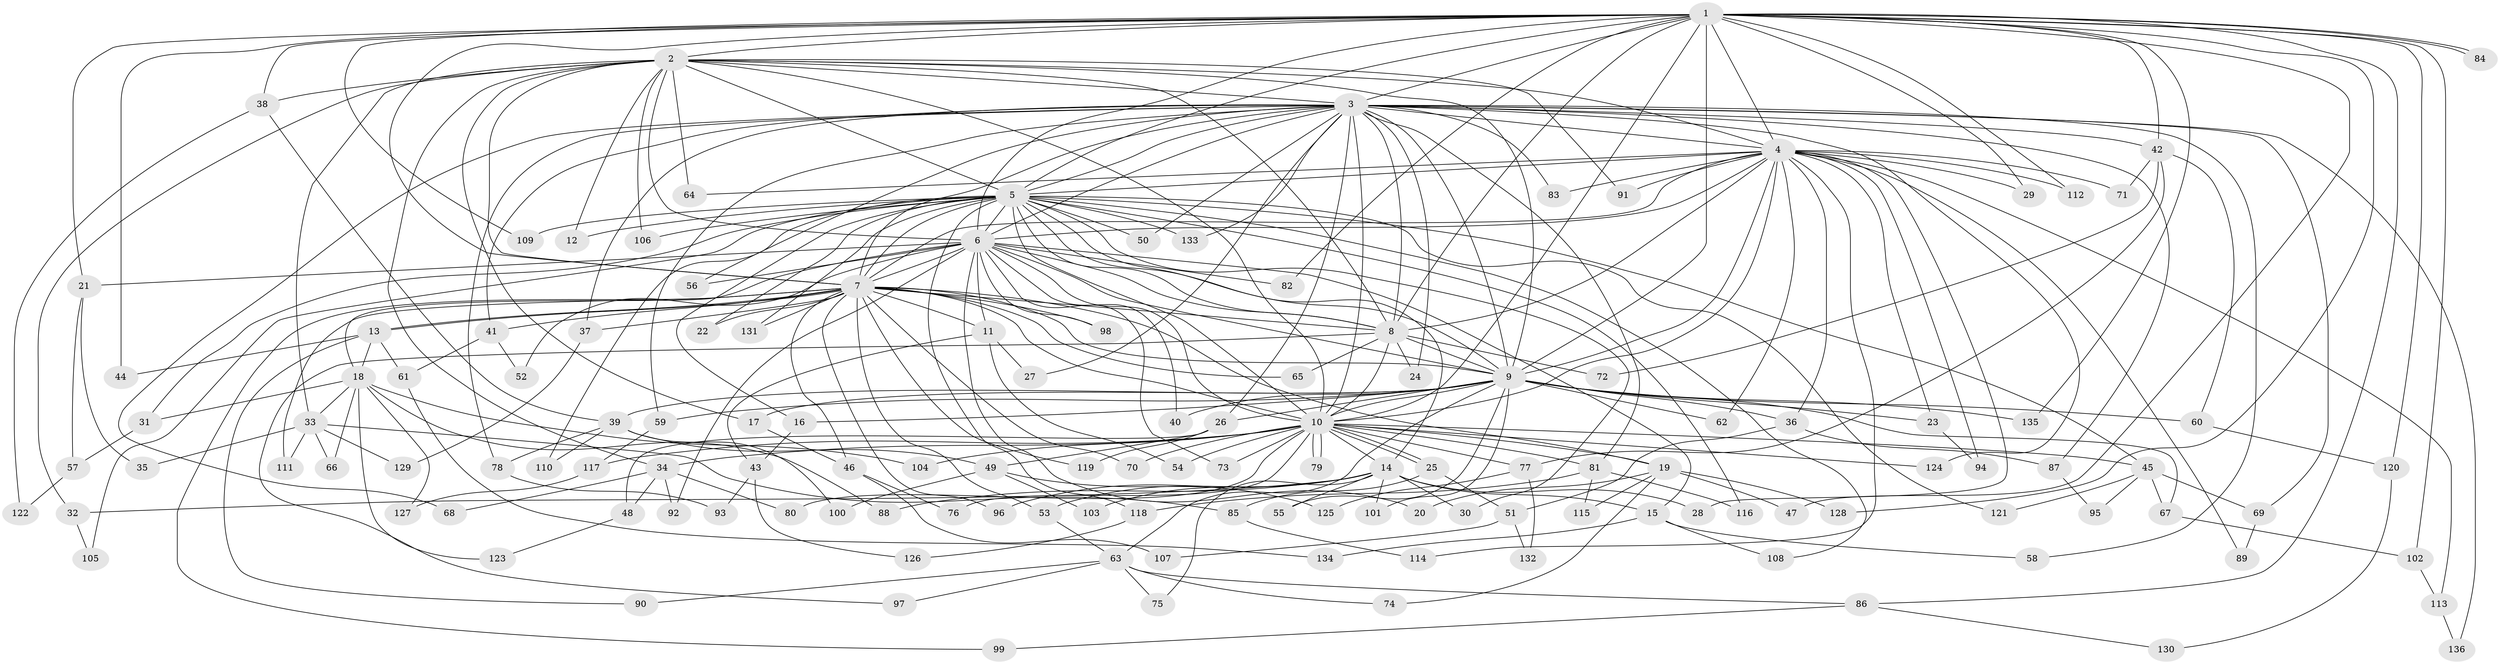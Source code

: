 // Generated by graph-tools (version 1.1) at 2025/25/03/09/25 03:25:43]
// undirected, 136 vertices, 297 edges
graph export_dot {
graph [start="1"]
  node [color=gray90,style=filled];
  1;
  2;
  3;
  4;
  5;
  6;
  7;
  8;
  9;
  10;
  11;
  12;
  13;
  14;
  15;
  16;
  17;
  18;
  19;
  20;
  21;
  22;
  23;
  24;
  25;
  26;
  27;
  28;
  29;
  30;
  31;
  32;
  33;
  34;
  35;
  36;
  37;
  38;
  39;
  40;
  41;
  42;
  43;
  44;
  45;
  46;
  47;
  48;
  49;
  50;
  51;
  52;
  53;
  54;
  55;
  56;
  57;
  58;
  59;
  60;
  61;
  62;
  63;
  64;
  65;
  66;
  67;
  68;
  69;
  70;
  71;
  72;
  73;
  74;
  75;
  76;
  77;
  78;
  79;
  80;
  81;
  82;
  83;
  84;
  85;
  86;
  87;
  88;
  89;
  90;
  91;
  92;
  93;
  94;
  95;
  96;
  97;
  98;
  99;
  100;
  101;
  102;
  103;
  104;
  105;
  106;
  107;
  108;
  109;
  110;
  111;
  112;
  113;
  114;
  115;
  116;
  117;
  118;
  119;
  120;
  121;
  122;
  123;
  124;
  125;
  126;
  127;
  128;
  129;
  130;
  131;
  132;
  133;
  134;
  135;
  136;
  1 -- 2;
  1 -- 3;
  1 -- 4;
  1 -- 5;
  1 -- 6;
  1 -- 7;
  1 -- 8;
  1 -- 9;
  1 -- 10;
  1 -- 21;
  1 -- 29;
  1 -- 38;
  1 -- 42;
  1 -- 44;
  1 -- 47;
  1 -- 82;
  1 -- 84;
  1 -- 84;
  1 -- 86;
  1 -- 102;
  1 -- 109;
  1 -- 112;
  1 -- 120;
  1 -- 128;
  1 -- 135;
  2 -- 3;
  2 -- 4;
  2 -- 5;
  2 -- 6;
  2 -- 7;
  2 -- 8;
  2 -- 9;
  2 -- 10;
  2 -- 12;
  2 -- 17;
  2 -- 32;
  2 -- 33;
  2 -- 34;
  2 -- 38;
  2 -- 64;
  2 -- 91;
  2 -- 106;
  3 -- 4;
  3 -- 5;
  3 -- 6;
  3 -- 7;
  3 -- 8;
  3 -- 9;
  3 -- 10;
  3 -- 24;
  3 -- 26;
  3 -- 27;
  3 -- 37;
  3 -- 41;
  3 -- 42;
  3 -- 50;
  3 -- 56;
  3 -- 58;
  3 -- 59;
  3 -- 68;
  3 -- 69;
  3 -- 78;
  3 -- 81;
  3 -- 83;
  3 -- 87;
  3 -- 124;
  3 -- 133;
  3 -- 136;
  4 -- 5;
  4 -- 6;
  4 -- 7;
  4 -- 8;
  4 -- 9;
  4 -- 10;
  4 -- 23;
  4 -- 28;
  4 -- 29;
  4 -- 36;
  4 -- 62;
  4 -- 64;
  4 -- 71;
  4 -- 83;
  4 -- 89;
  4 -- 91;
  4 -- 94;
  4 -- 112;
  4 -- 113;
  4 -- 114;
  5 -- 6;
  5 -- 7;
  5 -- 8;
  5 -- 9;
  5 -- 10;
  5 -- 12;
  5 -- 14;
  5 -- 16;
  5 -- 22;
  5 -- 30;
  5 -- 31;
  5 -- 45;
  5 -- 50;
  5 -- 105;
  5 -- 106;
  5 -- 108;
  5 -- 109;
  5 -- 110;
  5 -- 116;
  5 -- 118;
  5 -- 121;
  5 -- 131;
  5 -- 133;
  6 -- 7;
  6 -- 8;
  6 -- 9;
  6 -- 10;
  6 -- 11;
  6 -- 15;
  6 -- 18;
  6 -- 20;
  6 -- 21;
  6 -- 40;
  6 -- 52;
  6 -- 56;
  6 -- 73;
  6 -- 82;
  6 -- 92;
  6 -- 98;
  7 -- 8;
  7 -- 9;
  7 -- 10;
  7 -- 11;
  7 -- 13;
  7 -- 13;
  7 -- 19;
  7 -- 22;
  7 -- 37;
  7 -- 41;
  7 -- 46;
  7 -- 53;
  7 -- 65;
  7 -- 70;
  7 -- 96;
  7 -- 98;
  7 -- 99;
  7 -- 111;
  7 -- 119;
  7 -- 131;
  8 -- 9;
  8 -- 10;
  8 -- 24;
  8 -- 65;
  8 -- 72;
  8 -- 97;
  9 -- 10;
  9 -- 16;
  9 -- 17;
  9 -- 23;
  9 -- 26;
  9 -- 36;
  9 -- 39;
  9 -- 40;
  9 -- 55;
  9 -- 59;
  9 -- 60;
  9 -- 62;
  9 -- 63;
  9 -- 67;
  9 -- 101;
  9 -- 135;
  10 -- 14;
  10 -- 19;
  10 -- 25;
  10 -- 25;
  10 -- 34;
  10 -- 45;
  10 -- 54;
  10 -- 70;
  10 -- 73;
  10 -- 76;
  10 -- 77;
  10 -- 79;
  10 -- 79;
  10 -- 80;
  10 -- 81;
  10 -- 104;
  10 -- 117;
  10 -- 124;
  11 -- 27;
  11 -- 43;
  11 -- 54;
  13 -- 18;
  13 -- 44;
  13 -- 61;
  13 -- 90;
  14 -- 15;
  14 -- 28;
  14 -- 30;
  14 -- 32;
  14 -- 53;
  14 -- 55;
  14 -- 75;
  14 -- 88;
  14 -- 96;
  14 -- 101;
  14 -- 103;
  15 -- 58;
  15 -- 108;
  15 -- 134;
  16 -- 43;
  17 -- 46;
  18 -- 31;
  18 -- 33;
  18 -- 66;
  18 -- 88;
  18 -- 104;
  18 -- 123;
  18 -- 127;
  19 -- 20;
  19 -- 47;
  19 -- 74;
  19 -- 115;
  19 -- 128;
  21 -- 35;
  21 -- 57;
  23 -- 94;
  25 -- 51;
  25 -- 85;
  26 -- 48;
  26 -- 49;
  26 -- 119;
  31 -- 57;
  32 -- 105;
  33 -- 35;
  33 -- 66;
  33 -- 85;
  33 -- 111;
  33 -- 129;
  34 -- 48;
  34 -- 68;
  34 -- 80;
  34 -- 92;
  36 -- 51;
  36 -- 87;
  37 -- 129;
  38 -- 39;
  38 -- 122;
  39 -- 49;
  39 -- 78;
  39 -- 100;
  39 -- 110;
  41 -- 52;
  41 -- 61;
  42 -- 60;
  42 -- 71;
  42 -- 72;
  42 -- 77;
  43 -- 93;
  43 -- 126;
  45 -- 67;
  45 -- 69;
  45 -- 95;
  45 -- 121;
  46 -- 76;
  46 -- 107;
  48 -- 123;
  49 -- 100;
  49 -- 103;
  49 -- 125;
  51 -- 107;
  51 -- 132;
  53 -- 63;
  57 -- 122;
  59 -- 117;
  60 -- 120;
  61 -- 134;
  63 -- 74;
  63 -- 75;
  63 -- 86;
  63 -- 90;
  63 -- 97;
  67 -- 102;
  69 -- 89;
  77 -- 125;
  77 -- 132;
  78 -- 93;
  81 -- 115;
  81 -- 116;
  81 -- 118;
  85 -- 114;
  86 -- 99;
  86 -- 130;
  87 -- 95;
  102 -- 113;
  113 -- 136;
  117 -- 127;
  118 -- 126;
  120 -- 130;
}
